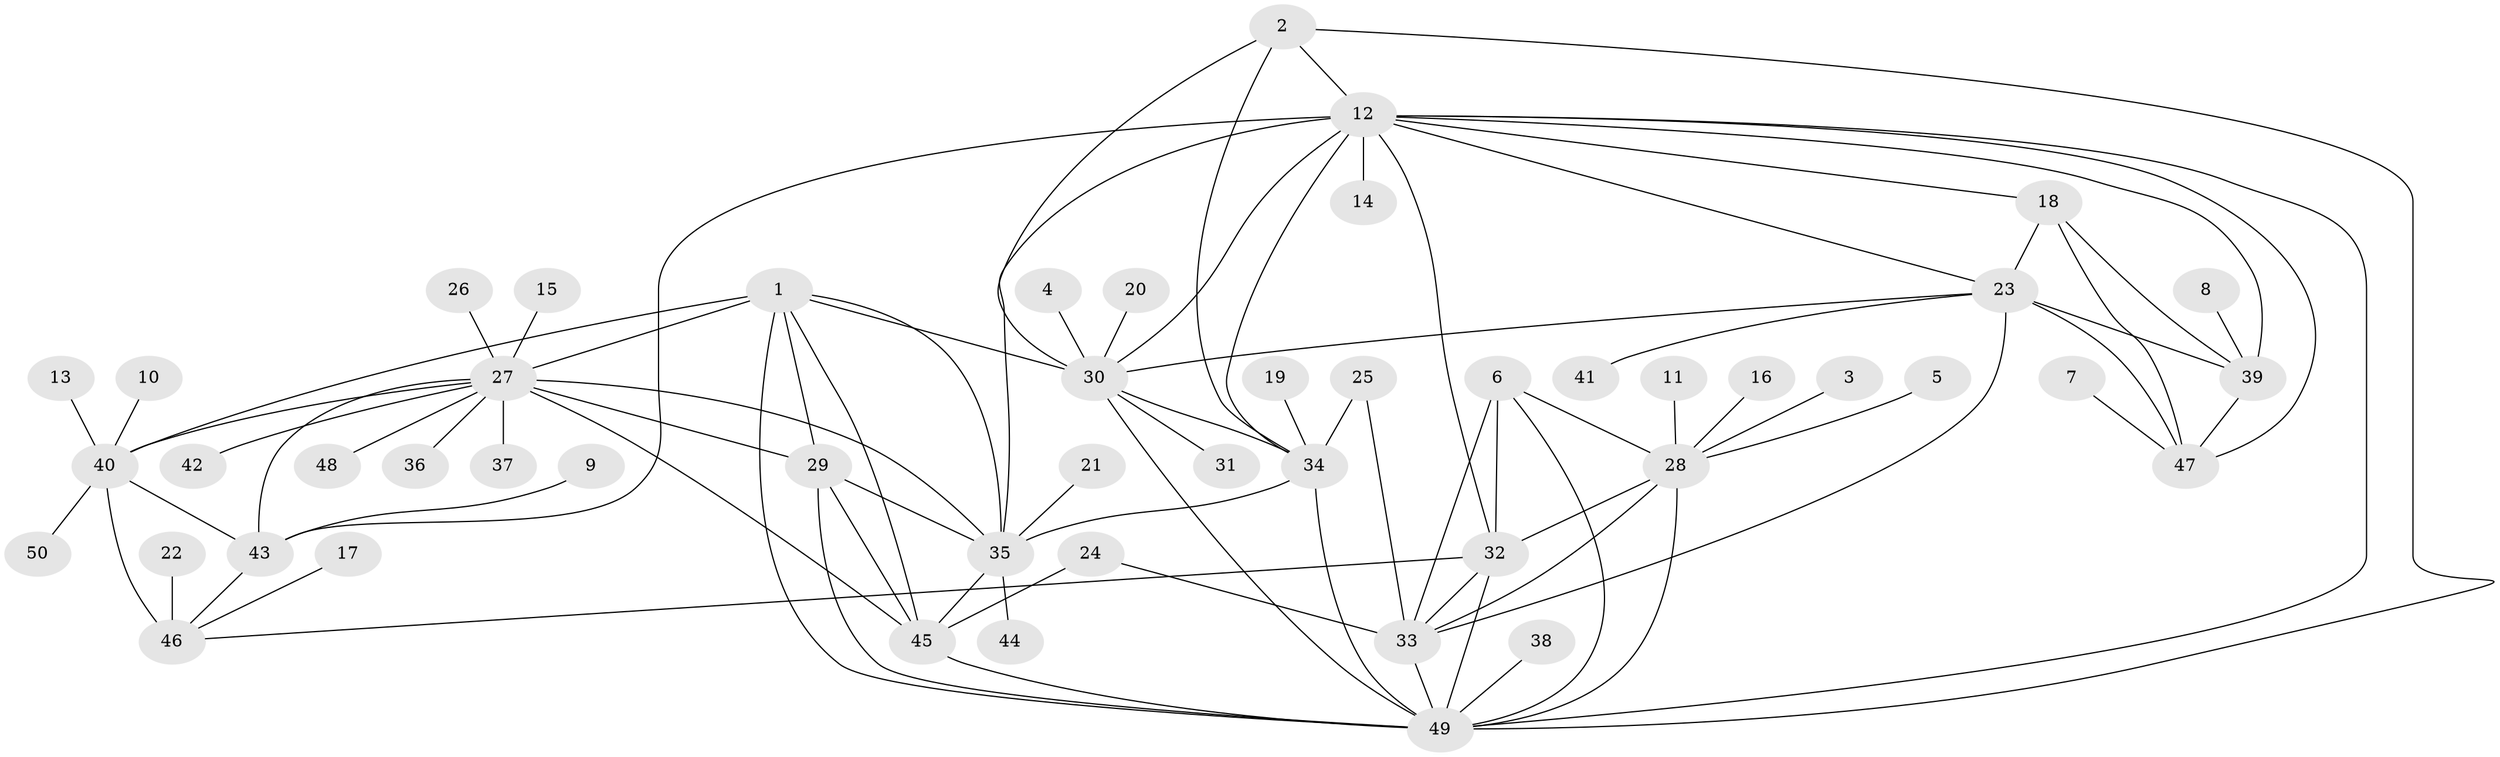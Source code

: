 // original degree distribution, {5: 0.03, 6: 0.02, 9: 0.03, 7: 0.05, 8: 0.07, 13: 0.01, 10: 0.03, 4: 0.04, 1: 0.55, 2: 0.14, 3: 0.03}
// Generated by graph-tools (version 1.1) at 2025/50/03/09/25 03:50:38]
// undirected, 50 vertices, 88 edges
graph export_dot {
graph [start="1"]
  node [color=gray90,style=filled];
  1;
  2;
  3;
  4;
  5;
  6;
  7;
  8;
  9;
  10;
  11;
  12;
  13;
  14;
  15;
  16;
  17;
  18;
  19;
  20;
  21;
  22;
  23;
  24;
  25;
  26;
  27;
  28;
  29;
  30;
  31;
  32;
  33;
  34;
  35;
  36;
  37;
  38;
  39;
  40;
  41;
  42;
  43;
  44;
  45;
  46;
  47;
  48;
  49;
  50;
  1 -- 27 [weight=2.0];
  1 -- 29 [weight=1.0];
  1 -- 30 [weight=1.0];
  1 -- 35 [weight=1.0];
  1 -- 40 [weight=1.0];
  1 -- 45 [weight=1.0];
  1 -- 49 [weight=1.0];
  2 -- 12 [weight=1.0];
  2 -- 30 [weight=1.0];
  2 -- 34 [weight=1.0];
  2 -- 49 [weight=1.0];
  3 -- 28 [weight=1.0];
  4 -- 30 [weight=1.0];
  5 -- 28 [weight=1.0];
  6 -- 28 [weight=1.0];
  6 -- 32 [weight=1.0];
  6 -- 33 [weight=1.0];
  6 -- 49 [weight=1.0];
  7 -- 47 [weight=1.0];
  8 -- 39 [weight=1.0];
  9 -- 43 [weight=1.0];
  10 -- 40 [weight=1.0];
  11 -- 28 [weight=1.0];
  12 -- 14 [weight=1.0];
  12 -- 18 [weight=1.0];
  12 -- 23 [weight=1.0];
  12 -- 30 [weight=1.0];
  12 -- 32 [weight=1.0];
  12 -- 34 [weight=1.0];
  12 -- 35 [weight=1.0];
  12 -- 39 [weight=1.0];
  12 -- 43 [weight=2.0];
  12 -- 47 [weight=1.0];
  12 -- 49 [weight=1.0];
  13 -- 40 [weight=1.0];
  15 -- 27 [weight=1.0];
  16 -- 28 [weight=1.0];
  17 -- 46 [weight=1.0];
  18 -- 23 [weight=1.0];
  18 -- 39 [weight=1.0];
  18 -- 47 [weight=1.0];
  19 -- 34 [weight=1.0];
  20 -- 30 [weight=1.0];
  21 -- 35 [weight=1.0];
  22 -- 46 [weight=1.0];
  23 -- 30 [weight=1.0];
  23 -- 33 [weight=1.0];
  23 -- 39 [weight=1.0];
  23 -- 41 [weight=1.0];
  23 -- 47 [weight=1.0];
  24 -- 33 [weight=1.0];
  24 -- 45 [weight=1.0];
  25 -- 33 [weight=1.0];
  25 -- 34 [weight=1.0];
  26 -- 27 [weight=1.0];
  27 -- 29 [weight=1.0];
  27 -- 35 [weight=1.0];
  27 -- 36 [weight=1.0];
  27 -- 37 [weight=1.0];
  27 -- 40 [weight=1.0];
  27 -- 42 [weight=1.0];
  27 -- 43 [weight=2.0];
  27 -- 45 [weight=2.0];
  27 -- 48 [weight=1.0];
  28 -- 32 [weight=1.0];
  28 -- 33 [weight=1.0];
  28 -- 49 [weight=1.0];
  29 -- 35 [weight=1.0];
  29 -- 45 [weight=1.0];
  29 -- 49 [weight=1.0];
  30 -- 31 [weight=1.0];
  30 -- 34 [weight=1.0];
  30 -- 49 [weight=1.0];
  32 -- 33 [weight=1.0];
  32 -- 46 [weight=1.0];
  32 -- 49 [weight=1.0];
  33 -- 49 [weight=1.0];
  34 -- 35 [weight=1.0];
  34 -- 49 [weight=1.0];
  35 -- 44 [weight=1.0];
  35 -- 45 [weight=1.0];
  38 -- 49 [weight=1.0];
  39 -- 47 [weight=1.0];
  40 -- 43 [weight=3.0];
  40 -- 46 [weight=3.0];
  40 -- 50 [weight=1.0];
  43 -- 46 [weight=1.0];
  45 -- 49 [weight=1.0];
}
